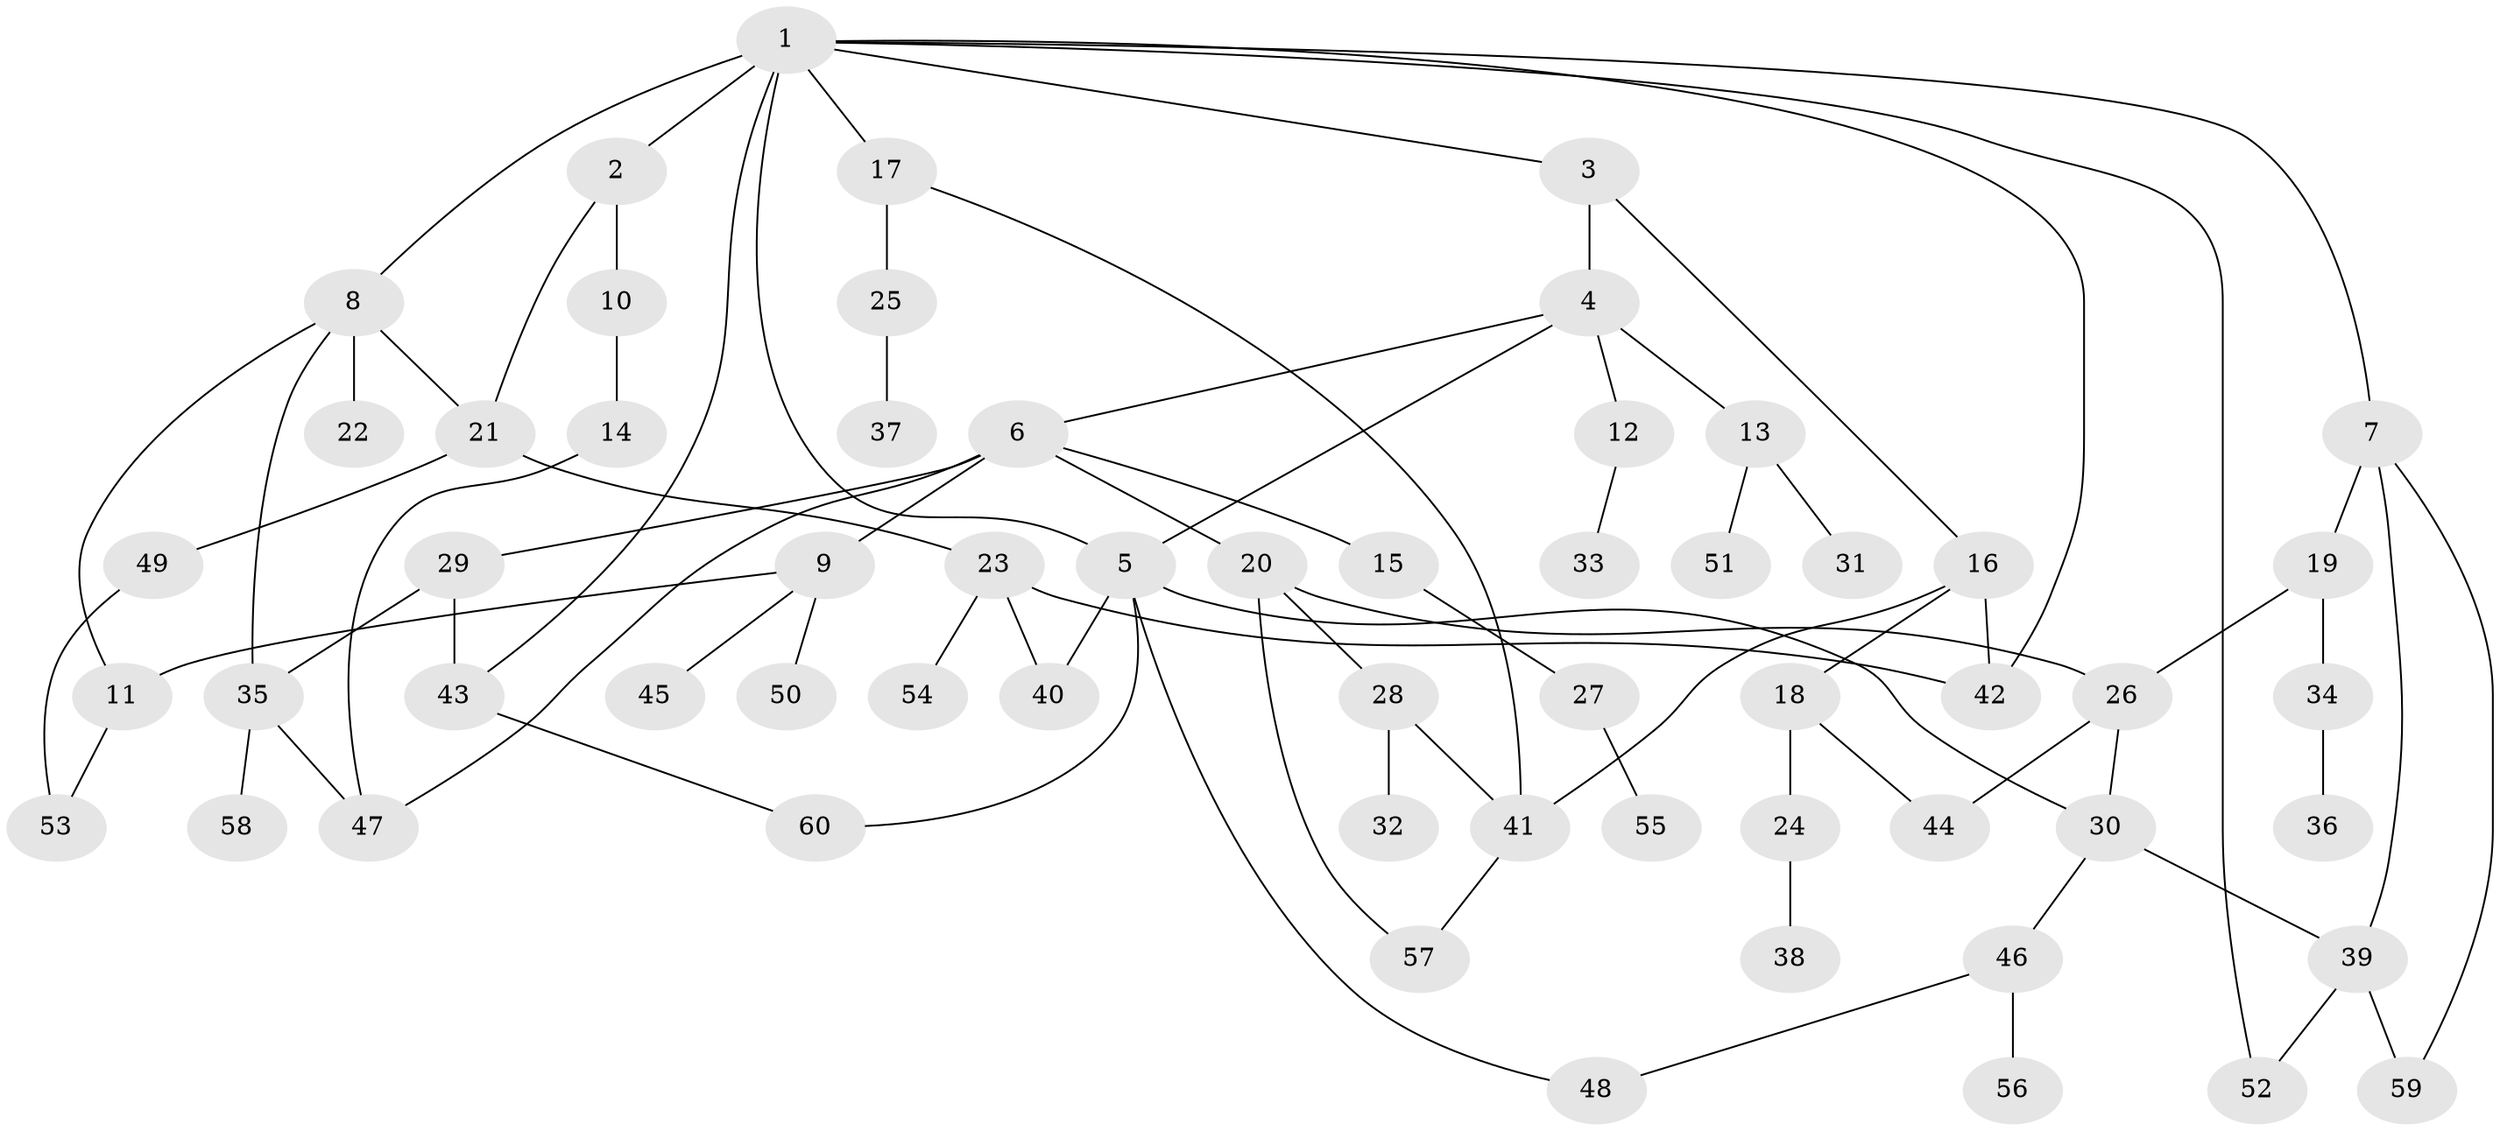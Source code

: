// original degree distribution, {4: 0.125, 6: 0.008333333333333333, 5: 0.058333333333333334, 7: 0.016666666666666666, 1: 0.3333333333333333, 3: 0.14166666666666666, 2: 0.31666666666666665}
// Generated by graph-tools (version 1.1) at 2025/34/03/09/25 02:34:13]
// undirected, 60 vertices, 81 edges
graph export_dot {
graph [start="1"]
  node [color=gray90,style=filled];
  1;
  2;
  3;
  4;
  5;
  6;
  7;
  8;
  9;
  10;
  11;
  12;
  13;
  14;
  15;
  16;
  17;
  18;
  19;
  20;
  21;
  22;
  23;
  24;
  25;
  26;
  27;
  28;
  29;
  30;
  31;
  32;
  33;
  34;
  35;
  36;
  37;
  38;
  39;
  40;
  41;
  42;
  43;
  44;
  45;
  46;
  47;
  48;
  49;
  50;
  51;
  52;
  53;
  54;
  55;
  56;
  57;
  58;
  59;
  60;
  1 -- 2 [weight=3.0];
  1 -- 3 [weight=1.0];
  1 -- 5 [weight=1.0];
  1 -- 7 [weight=1.0];
  1 -- 8 [weight=1.0];
  1 -- 17 [weight=1.0];
  1 -- 42 [weight=1.0];
  1 -- 43 [weight=1.0];
  1 -- 52 [weight=1.0];
  2 -- 10 [weight=1.0];
  2 -- 21 [weight=1.0];
  3 -- 4 [weight=1.0];
  3 -- 16 [weight=1.0];
  4 -- 5 [weight=1.0];
  4 -- 6 [weight=1.0];
  4 -- 12 [weight=1.0];
  4 -- 13 [weight=1.0];
  5 -- 30 [weight=1.0];
  5 -- 40 [weight=1.0];
  5 -- 48 [weight=1.0];
  5 -- 60 [weight=1.0];
  6 -- 9 [weight=3.0];
  6 -- 15 [weight=1.0];
  6 -- 20 [weight=1.0];
  6 -- 29 [weight=1.0];
  6 -- 47 [weight=1.0];
  7 -- 19 [weight=1.0];
  7 -- 39 [weight=1.0];
  7 -- 59 [weight=1.0];
  8 -- 11 [weight=1.0];
  8 -- 21 [weight=1.0];
  8 -- 22 [weight=4.0];
  8 -- 35 [weight=1.0];
  9 -- 11 [weight=1.0];
  9 -- 45 [weight=1.0];
  9 -- 50 [weight=1.0];
  10 -- 14 [weight=1.0];
  11 -- 53 [weight=1.0];
  12 -- 33 [weight=1.0];
  13 -- 31 [weight=1.0];
  13 -- 51 [weight=1.0];
  14 -- 47 [weight=1.0];
  15 -- 27 [weight=1.0];
  16 -- 18 [weight=1.0];
  16 -- 41 [weight=1.0];
  16 -- 42 [weight=1.0];
  17 -- 25 [weight=1.0];
  17 -- 41 [weight=1.0];
  18 -- 24 [weight=1.0];
  18 -- 44 [weight=1.0];
  19 -- 26 [weight=1.0];
  19 -- 34 [weight=1.0];
  20 -- 26 [weight=1.0];
  20 -- 28 [weight=1.0];
  20 -- 57 [weight=1.0];
  21 -- 23 [weight=1.0];
  21 -- 49 [weight=1.0];
  23 -- 40 [weight=2.0];
  23 -- 42 [weight=1.0];
  23 -- 54 [weight=1.0];
  24 -- 38 [weight=1.0];
  25 -- 37 [weight=1.0];
  26 -- 30 [weight=1.0];
  26 -- 44 [weight=1.0];
  27 -- 55 [weight=1.0];
  28 -- 32 [weight=1.0];
  28 -- 41 [weight=1.0];
  29 -- 35 [weight=1.0];
  29 -- 43 [weight=1.0];
  30 -- 39 [weight=1.0];
  30 -- 46 [weight=1.0];
  34 -- 36 [weight=1.0];
  35 -- 47 [weight=1.0];
  35 -- 58 [weight=1.0];
  39 -- 52 [weight=1.0];
  39 -- 59 [weight=1.0];
  41 -- 57 [weight=1.0];
  43 -- 60 [weight=1.0];
  46 -- 48 [weight=1.0];
  46 -- 56 [weight=1.0];
  49 -- 53 [weight=1.0];
}
